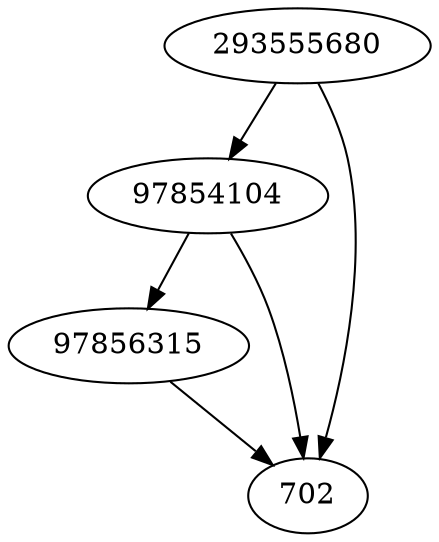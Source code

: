 strict digraph  {
293555680;
97856315;
97854104;
702;
293555680 -> 97854104;
293555680 -> 702;
97856315 -> 702;
97854104 -> 97856315;
97854104 -> 702;
}
